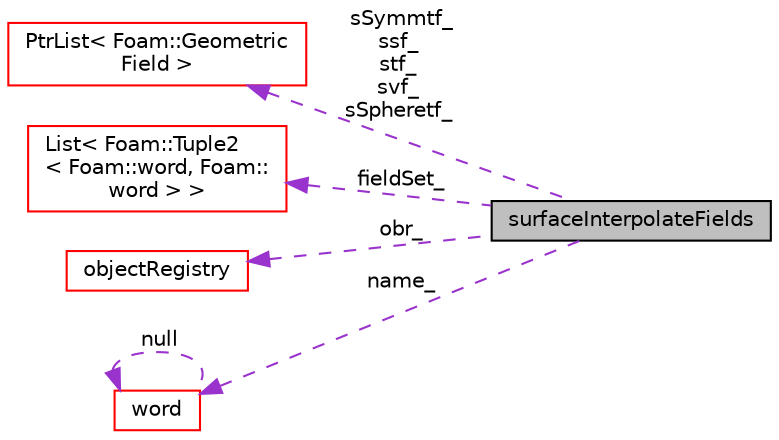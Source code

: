 digraph "surfaceInterpolateFields"
{
  bgcolor="transparent";
  edge [fontname="Helvetica",fontsize="10",labelfontname="Helvetica",labelfontsize="10"];
  node [fontname="Helvetica",fontsize="10",shape=record];
  rankdir="LR";
  Node1 [label="surfaceInterpolateFields",height=0.2,width=0.4,color="black", fillcolor="grey75", style="filled", fontcolor="black"];
  Node2 -> Node1 [dir="back",color="darkorchid3",fontsize="10",style="dashed",label=" sSymmtf_\nssf_\nstf_\nsvf_\nsSpheretf_" ,fontname="Helvetica"];
  Node2 [label="PtrList\< Foam::Geometric\lField \>",height=0.2,width=0.4,color="red",URL="$a02071.html"];
  Node3 -> Node1 [dir="back",color="darkorchid3",fontsize="10",style="dashed",label=" fieldSet_" ,fontname="Helvetica"];
  Node3 [label="List\< Foam::Tuple2\l\< Foam::word, Foam::\lword \> \>",height=0.2,width=0.4,color="red",URL="$a01390.html"];
  Node4 -> Node1 [dir="back",color="darkorchid3",fontsize="10",style="dashed",label=" obr_" ,fontname="Helvetica"];
  Node4 [label="objectRegistry",height=0.2,width=0.4,color="red",URL="$a01726.html",tooltip="Registry of regIOobjects. "];
  Node5 -> Node1 [dir="back",color="darkorchid3",fontsize="10",style="dashed",label=" name_" ,fontname="Helvetica"];
  Node5 [label="word",height=0.2,width=0.4,color="red",URL="$a02968.html",tooltip="A class for handling words, derived from string. "];
  Node5 -> Node5 [dir="back",color="darkorchid3",fontsize="10",style="dashed",label=" null" ,fontname="Helvetica"];
}

